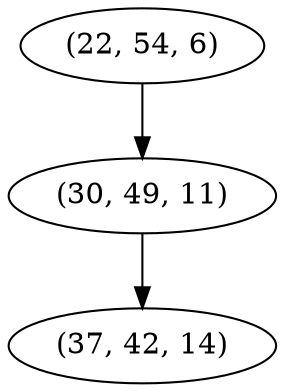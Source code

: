 digraph tree {
    "(22, 54, 6)";
    "(30, 49, 11)";
    "(37, 42, 14)";
    "(22, 54, 6)" -> "(30, 49, 11)";
    "(30, 49, 11)" -> "(37, 42, 14)";
}
